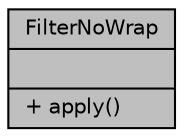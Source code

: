 digraph "FilterNoWrap"
{
 // LATEX_PDF_SIZE
  edge [fontname="Helvetica",fontsize="10",labelfontname="Helvetica",labelfontsize="10"];
  node [fontname="Helvetica",fontsize="10",shape=record];
  Node1 [label="{FilterNoWrap\n||+ apply()\l}",height=0.2,width=0.4,color="black", fillcolor="grey75", style="filled", fontcolor="black",tooltip="The implementation of the \"default\" filter."];
}

